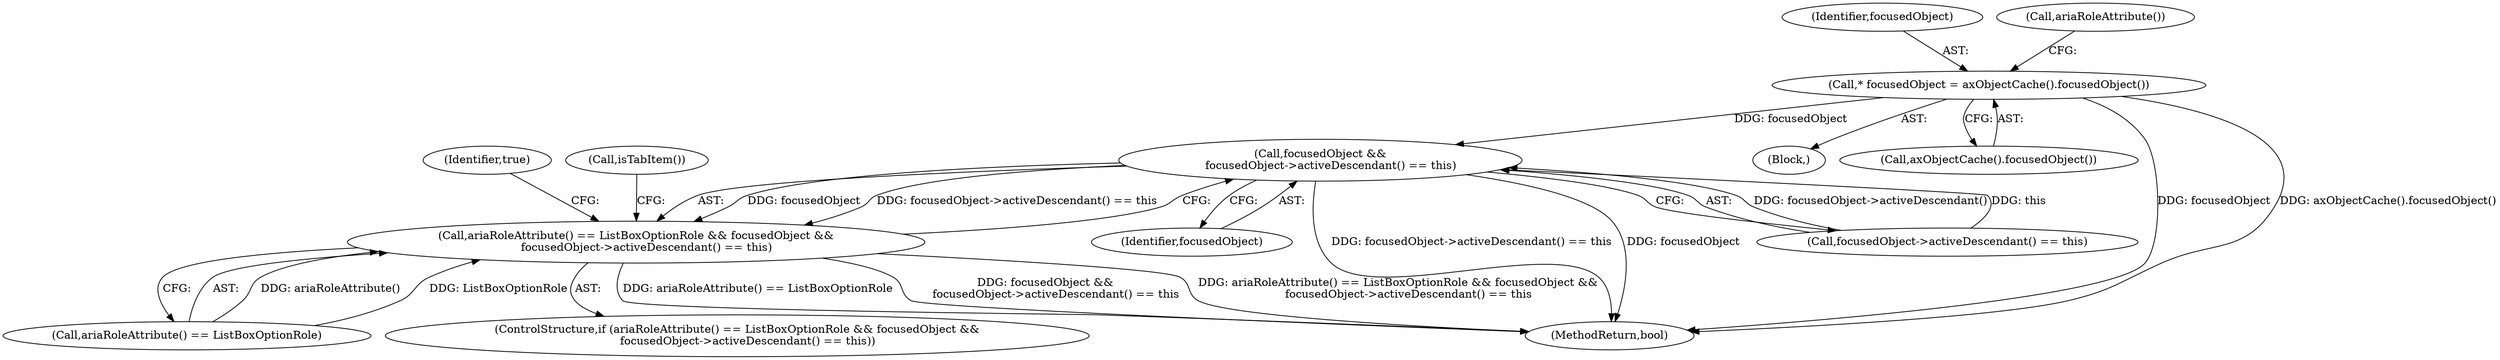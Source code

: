 digraph "0_Chrome_d27468a832d5316884bd02f459cbf493697fd7e1_3@pointer" {
"1000122" [label="(Call,* focusedObject = axObjectCache().focusedObject())"];
"1000130" [label="(Call,focusedObject &&\n      focusedObject->activeDescendant() == this)"];
"1000126" [label="(Call,ariaRoleAttribute() == ListBoxOptionRole && focusedObject &&\n      focusedObject->activeDescendant() == this)"];
"1000101" [label="(Block,)"];
"1000126" [label="(Call,ariaRoleAttribute() == ListBoxOptionRole && focusedObject &&\n      focusedObject->activeDescendant() == this)"];
"1000123" [label="(Identifier,focusedObject)"];
"1000122" [label="(Call,* focusedObject = axObjectCache().focusedObject())"];
"1000124" [label="(Call,axObjectCache().focusedObject())"];
"1000131" [label="(Identifier,focusedObject)"];
"1000146" [label="(MethodReturn,bool)"];
"1000132" [label="(Call,focusedObject->activeDescendant() == this)"];
"1000137" [label="(Identifier,true)"];
"1000127" [label="(Call,ariaRoleAttribute() == ListBoxOptionRole)"];
"1000125" [label="(ControlStructure,if (ariaRoleAttribute() == ListBoxOptionRole && focusedObject &&\n      focusedObject->activeDescendant() == this))"];
"1000140" [label="(Call,isTabItem())"];
"1000128" [label="(Call,ariaRoleAttribute())"];
"1000130" [label="(Call,focusedObject &&\n      focusedObject->activeDescendant() == this)"];
"1000122" -> "1000101"  [label="AST: "];
"1000122" -> "1000124"  [label="CFG: "];
"1000123" -> "1000122"  [label="AST: "];
"1000124" -> "1000122"  [label="AST: "];
"1000128" -> "1000122"  [label="CFG: "];
"1000122" -> "1000146"  [label="DDG: focusedObject"];
"1000122" -> "1000146"  [label="DDG: axObjectCache().focusedObject()"];
"1000122" -> "1000130"  [label="DDG: focusedObject"];
"1000130" -> "1000126"  [label="AST: "];
"1000130" -> "1000131"  [label="CFG: "];
"1000130" -> "1000132"  [label="CFG: "];
"1000131" -> "1000130"  [label="AST: "];
"1000132" -> "1000130"  [label="AST: "];
"1000126" -> "1000130"  [label="CFG: "];
"1000130" -> "1000146"  [label="DDG: focusedObject->activeDescendant() == this"];
"1000130" -> "1000146"  [label="DDG: focusedObject"];
"1000130" -> "1000126"  [label="DDG: focusedObject"];
"1000130" -> "1000126"  [label="DDG: focusedObject->activeDescendant() == this"];
"1000132" -> "1000130"  [label="DDG: focusedObject->activeDescendant()"];
"1000132" -> "1000130"  [label="DDG: this"];
"1000126" -> "1000125"  [label="AST: "];
"1000126" -> "1000127"  [label="CFG: "];
"1000127" -> "1000126"  [label="AST: "];
"1000137" -> "1000126"  [label="CFG: "];
"1000140" -> "1000126"  [label="CFG: "];
"1000126" -> "1000146"  [label="DDG: ariaRoleAttribute() == ListBoxOptionRole"];
"1000126" -> "1000146"  [label="DDG: focusedObject &&\n      focusedObject->activeDescendant() == this"];
"1000126" -> "1000146"  [label="DDG: ariaRoleAttribute() == ListBoxOptionRole && focusedObject &&\n      focusedObject->activeDescendant() == this"];
"1000127" -> "1000126"  [label="DDG: ariaRoleAttribute()"];
"1000127" -> "1000126"  [label="DDG: ListBoxOptionRole"];
}
